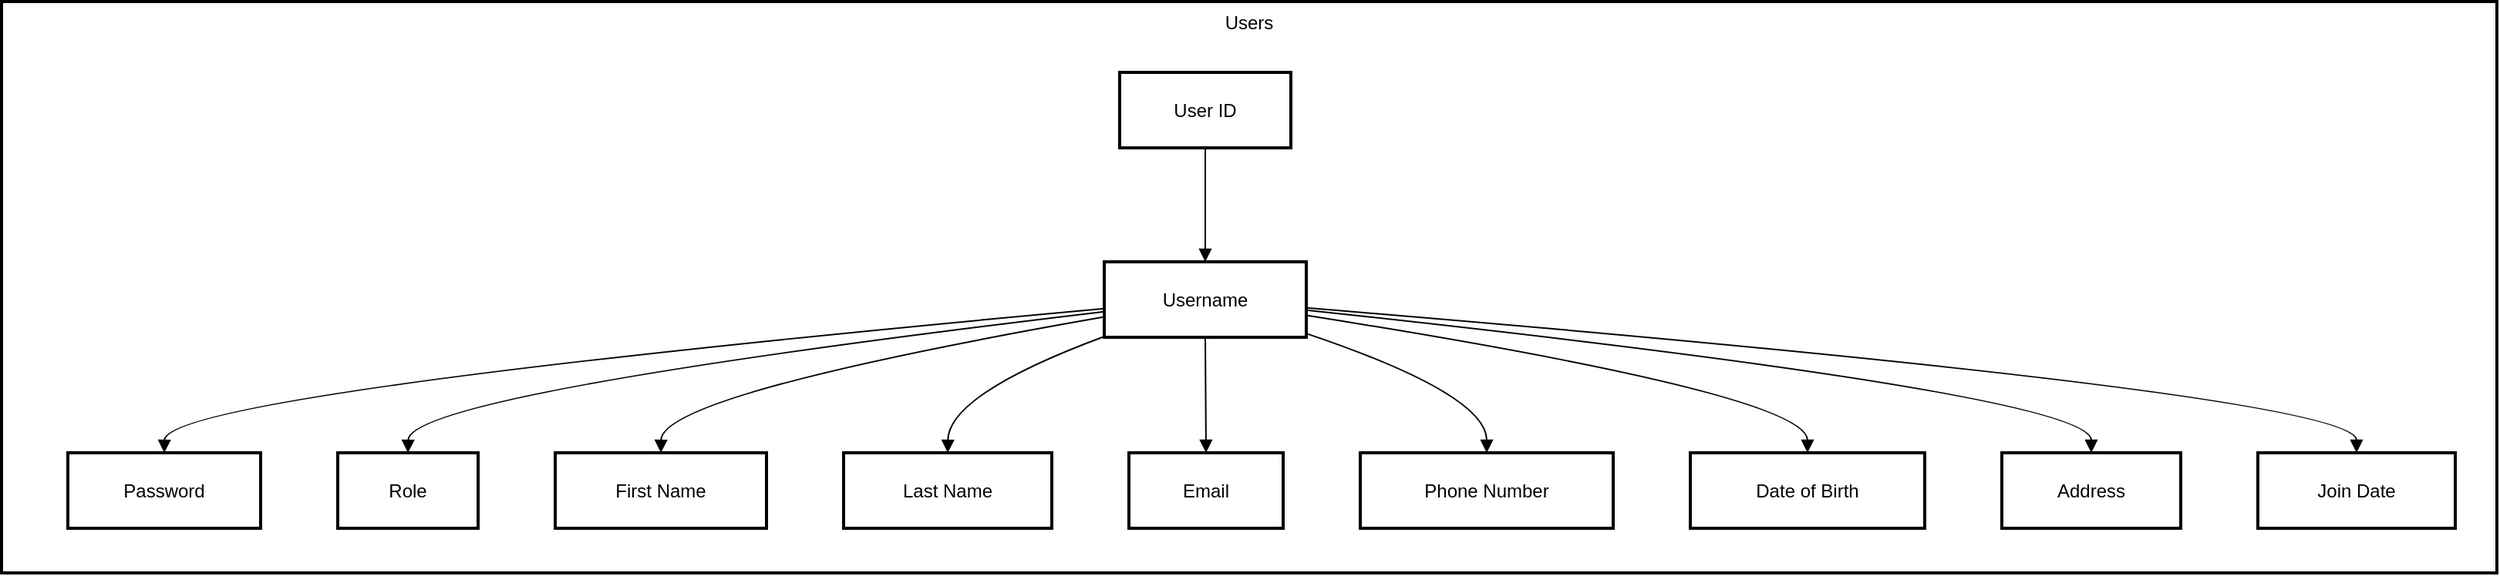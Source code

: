 <mxfile version="25.0.3">
  <diagram name="Page-1" id="-p070nTbuyzE9xyEU7pK">
    <mxGraphModel>
      <root>
        <mxCell id="0" />
        <mxCell id="1" parent="0" />
        <mxCell id="2" value="Users" style="whiteSpace=wrap;strokeWidth=2;verticalAlign=top;" vertex="1" parent="1">
          <mxGeometry x="8" y="8" width="1618" height="371" as="geometry" />
        </mxCell>
        <mxCell id="3" value="User ID" style="whiteSpace=wrap;strokeWidth=2;" vertex="1" parent="2">
          <mxGeometry x="725" y="46" width="111" height="49" as="geometry" />
        </mxCell>
        <mxCell id="4" value="Username" style="whiteSpace=wrap;strokeWidth=2;" vertex="1" parent="2">
          <mxGeometry x="715" y="169" width="131" height="49" as="geometry" />
        </mxCell>
        <mxCell id="5" value="Password" style="whiteSpace=wrap;strokeWidth=2;" vertex="1" parent="2">
          <mxGeometry x="43" y="293" width="125" height="49" as="geometry" />
        </mxCell>
        <mxCell id="6" value="Role" style="whiteSpace=wrap;strokeWidth=2;" vertex="1" parent="2">
          <mxGeometry x="218" y="293" width="91" height="49" as="geometry" />
        </mxCell>
        <mxCell id="7" value="First Name" style="whiteSpace=wrap;strokeWidth=2;" vertex="1" parent="2">
          <mxGeometry x="359" y="293" width="137" height="49" as="geometry" />
        </mxCell>
        <mxCell id="8" value="Last Name" style="whiteSpace=wrap;strokeWidth=2;" vertex="1" parent="2">
          <mxGeometry x="546" y="293" width="135" height="49" as="geometry" />
        </mxCell>
        <mxCell id="9" value="Email" style="whiteSpace=wrap;strokeWidth=2;" vertex="1" parent="2">
          <mxGeometry x="731" y="293" width="100" height="49" as="geometry" />
        </mxCell>
        <mxCell id="10" value="Phone Number" style="whiteSpace=wrap;strokeWidth=2;" vertex="1" parent="2">
          <mxGeometry x="881" y="293" width="164" height="49" as="geometry" />
        </mxCell>
        <mxCell id="11" value="Date of Birth" style="whiteSpace=wrap;strokeWidth=2;" vertex="1" parent="2">
          <mxGeometry x="1095" y="293" width="152" height="49" as="geometry" />
        </mxCell>
        <mxCell id="12" value="Address" style="whiteSpace=wrap;strokeWidth=2;" vertex="1" parent="2">
          <mxGeometry x="1297" y="293" width="116" height="49" as="geometry" />
        </mxCell>
        <mxCell id="13" value="Join Date" style="whiteSpace=wrap;strokeWidth=2;" vertex="1" parent="2">
          <mxGeometry x="1463" y="293" width="128" height="49" as="geometry" />
        </mxCell>
        <mxCell id="14" value="" style="curved=1;startArrow=none;endArrow=block;exitX=0.5;exitY=0.98;entryX=0.5;entryY=0;" edge="1" parent="2" source="3" target="4">
          <mxGeometry relative="1" as="geometry">
            <Array as="points" />
          </mxGeometry>
        </mxCell>
        <mxCell id="15" value="" style="curved=1;startArrow=none;endArrow=block;exitX=0;exitY=0.62;entryX=0.5;entryY=0;" edge="1" parent="2" source="4" target="5">
          <mxGeometry relative="1" as="geometry">
            <Array as="points">
              <mxPoint x="106" y="255" />
            </Array>
          </mxGeometry>
        </mxCell>
        <mxCell id="16" value="" style="curved=1;startArrow=none;endArrow=block;exitX=0;exitY=0.66;entryX=0.5;entryY=0;" edge="1" parent="2" source="4" target="6">
          <mxGeometry relative="1" as="geometry">
            <Array as="points">
              <mxPoint x="264" y="255" />
            </Array>
          </mxGeometry>
        </mxCell>
        <mxCell id="17" value="" style="curved=1;startArrow=none;endArrow=block;exitX=0;exitY=0.73;entryX=0.5;entryY=0;" edge="1" parent="2" source="4" target="7">
          <mxGeometry relative="1" as="geometry">
            <Array as="points">
              <mxPoint x="428" y="255" />
            </Array>
          </mxGeometry>
        </mxCell>
        <mxCell id="18" value="" style="curved=1;startArrow=none;endArrow=block;exitX=0;exitY=0.99;entryX=0.5;entryY=0;" edge="1" parent="2" source="4" target="8">
          <mxGeometry relative="1" as="geometry">
            <Array as="points">
              <mxPoint x="614" y="255" />
            </Array>
          </mxGeometry>
        </mxCell>
        <mxCell id="19" value="" style="curved=1;startArrow=none;endArrow=block;exitX=0.5;exitY=1;entryX=0.5;entryY=0;" edge="1" parent="2" source="4" target="9">
          <mxGeometry relative="1" as="geometry">
            <Array as="points" />
          </mxGeometry>
        </mxCell>
        <mxCell id="20" value="" style="curved=1;startArrow=none;endArrow=block;exitX=1;exitY=0.95;entryX=0.5;entryY=0;" edge="1" parent="2" source="4" target="10">
          <mxGeometry relative="1" as="geometry">
            <Array as="points">
              <mxPoint x="963" y="255" />
            </Array>
          </mxGeometry>
        </mxCell>
        <mxCell id="21" value="" style="curved=1;startArrow=none;endArrow=block;exitX=1;exitY=0.71;entryX=0.5;entryY=0;" edge="1" parent="2" source="4" target="11">
          <mxGeometry relative="1" as="geometry">
            <Array as="points">
              <mxPoint x="1171" y="255" />
            </Array>
          </mxGeometry>
        </mxCell>
        <mxCell id="22" value="" style="curved=1;startArrow=none;endArrow=block;exitX=1;exitY=0.64;entryX=0.5;entryY=0;" edge="1" parent="2" source="4" target="12">
          <mxGeometry relative="1" as="geometry">
            <Array as="points">
              <mxPoint x="1355" y="255" />
            </Array>
          </mxGeometry>
        </mxCell>
        <mxCell id="23" value="" style="curved=1;startArrow=none;endArrow=block;exitX=1;exitY=0.61;entryX=0.5;entryY=0;" edge="1" parent="2" source="4" target="13">
          <mxGeometry relative="1" as="geometry">
            <Array as="points">
              <mxPoint x="1527" y="255" />
            </Array>
          </mxGeometry>
        </mxCell>
      </root>
    </mxGraphModel>
  </diagram>
</mxfile>
